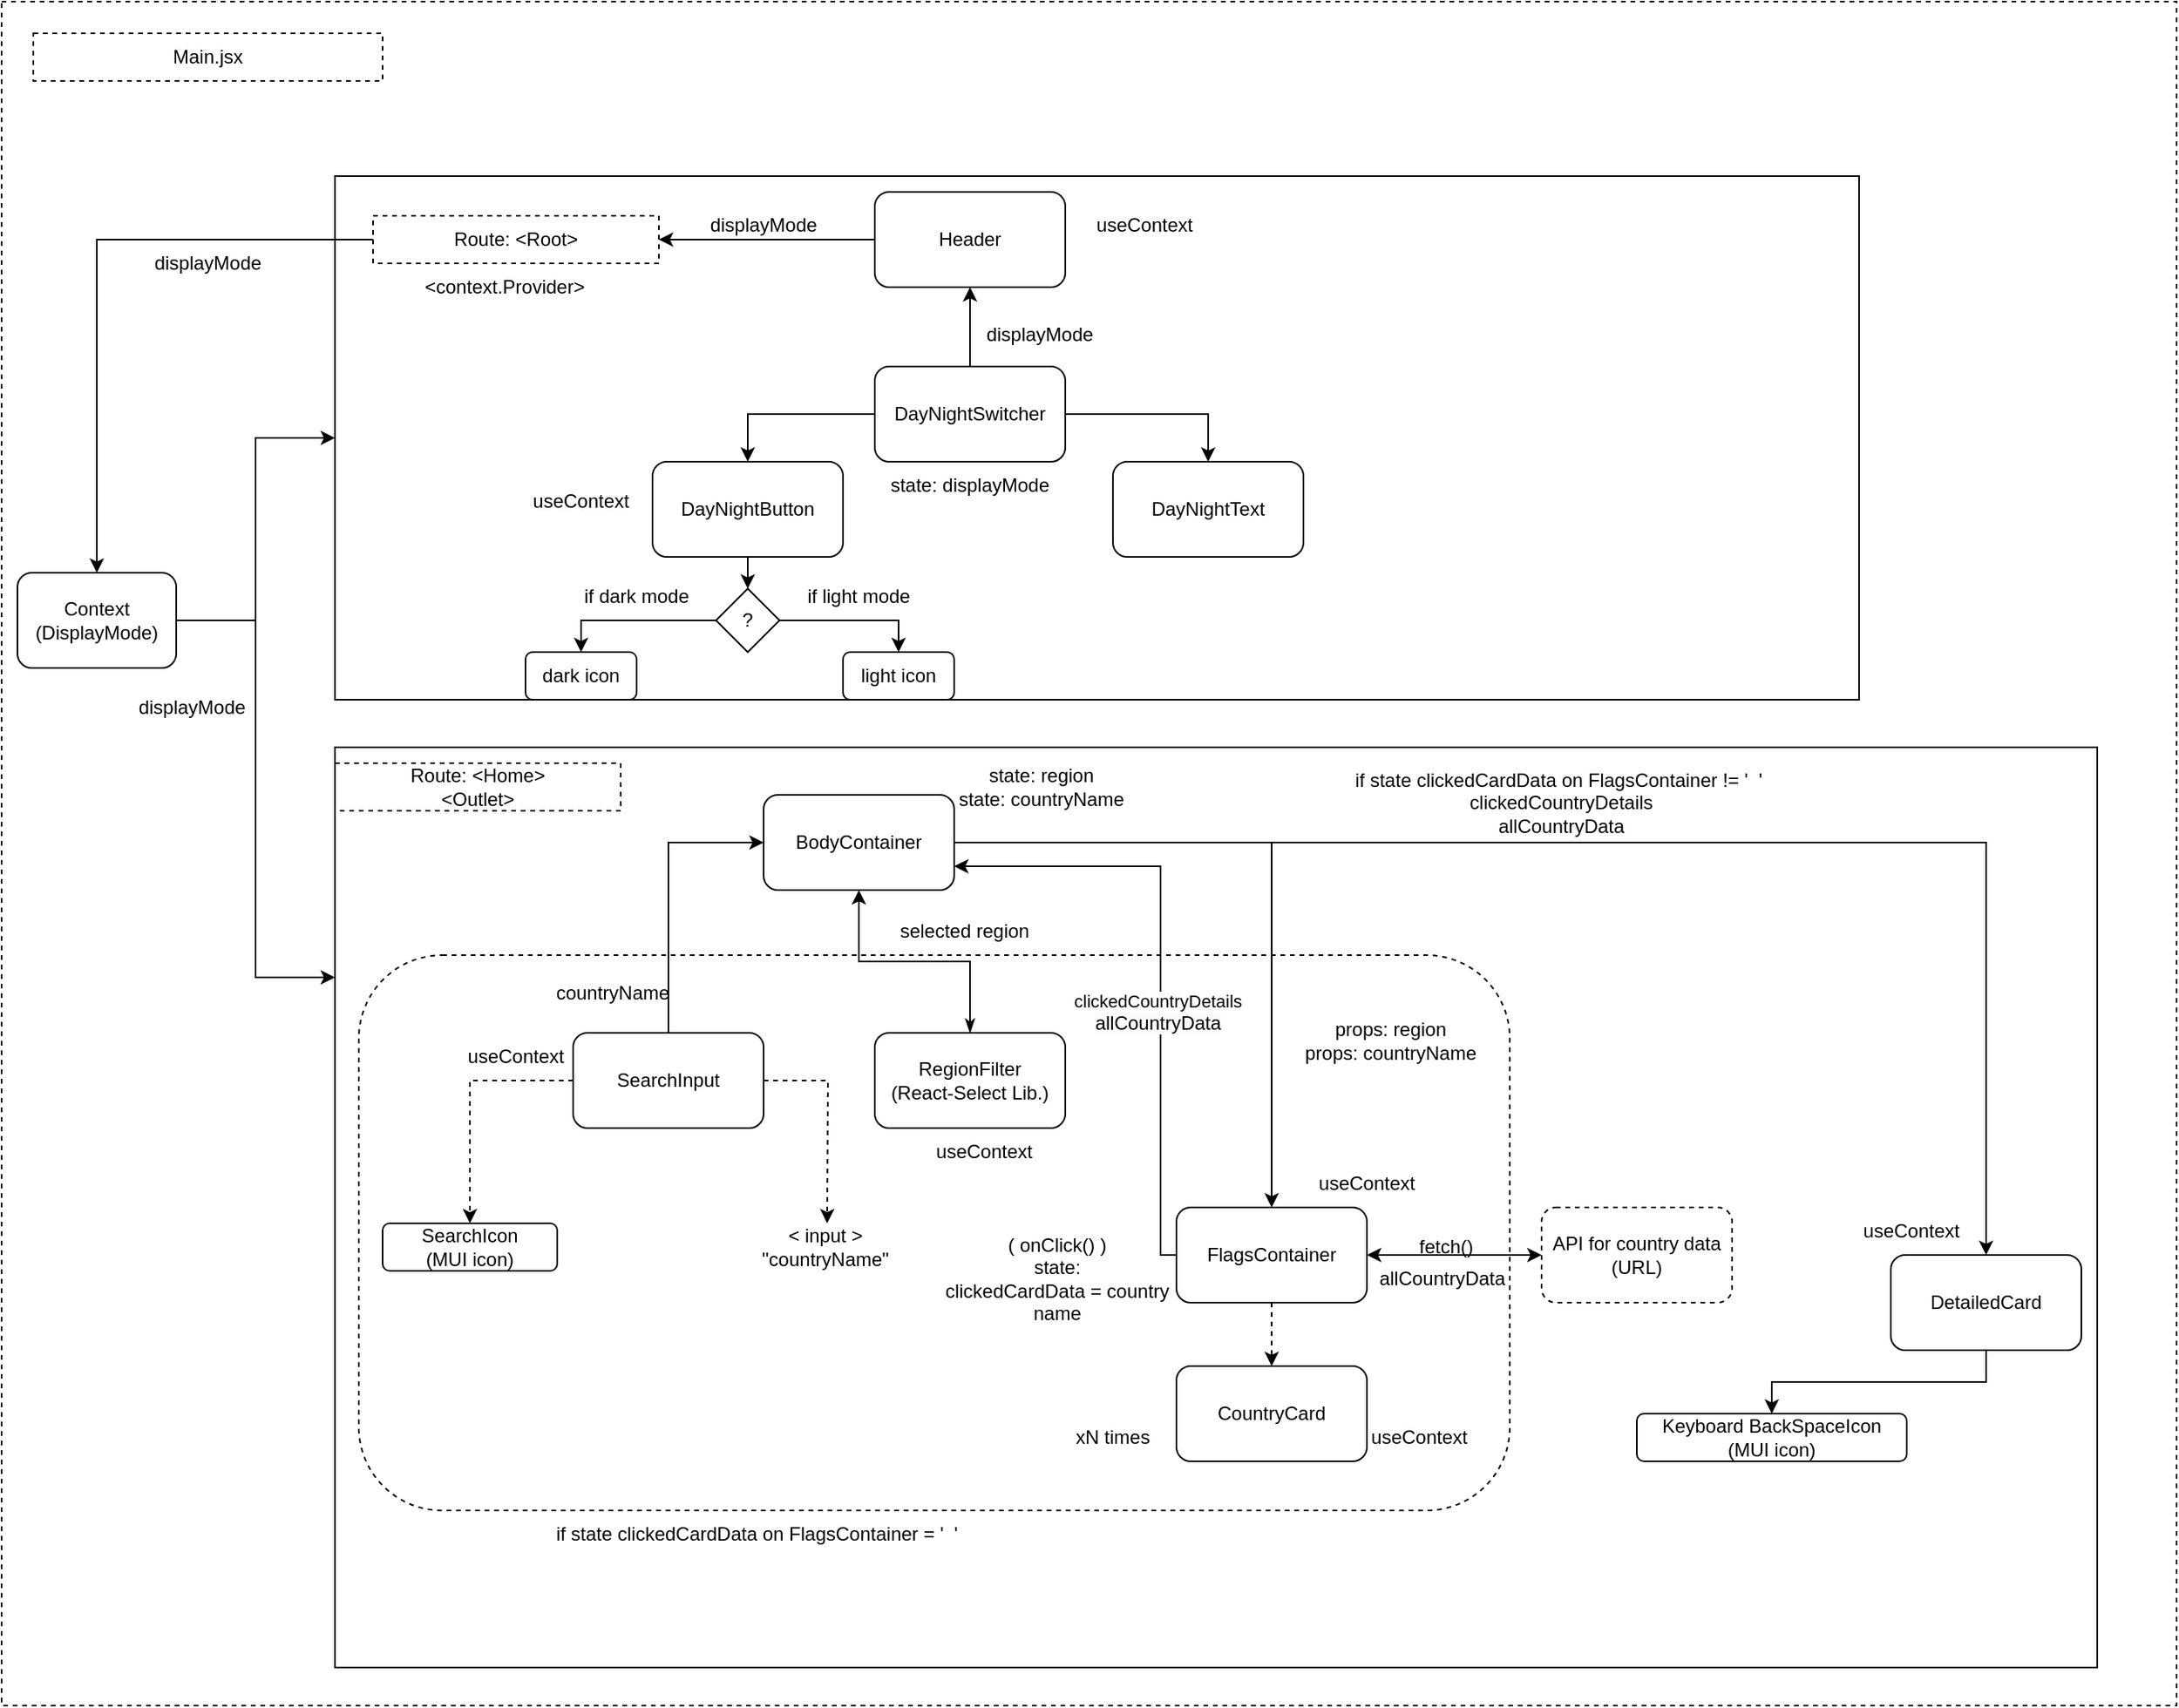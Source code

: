 <mxfile version="20.8.11" type="device"><diagram id="-Nu8J-RwCjUlaswgpH6S" name="Page-1"><mxGraphModel dx="2007" dy="1771" grid="1" gridSize="10" guides="1" tooltips="1" connect="1" arrows="1" fold="1" page="1" pageScale="1" pageWidth="827" pageHeight="1169" math="0" shadow="0"><root><mxCell id="0"/><mxCell id="1" parent="0"/><mxCell id="SHi9zQk9Siz9GZJS3NDz-19" value="" style="rounded=0;whiteSpace=wrap;html=1;dashed=1;strokeColor=default;" parent="1" vertex="1"><mxGeometry x="-730" y="-100" width="1370" height="1074" as="geometry"/></mxCell><mxCell id="GRs-NKsQHJih3pANq5fl-9" value="" style="rounded=0;whiteSpace=wrap;html=1;" parent="1" vertex="1"><mxGeometry x="-520" y="10" width="960" height="330" as="geometry"/></mxCell><mxCell id="ib7N92UQqVUvnPPRWz6G-21" value="&lt;meta charset=&quot;utf-8&quot;&gt;&lt;span style=&quot;color: rgb(0, 0, 0); font-family: Helvetica; font-size: 12px; font-style: normal; font-variant-ligatures: normal; font-variant-caps: normal; font-weight: 400; letter-spacing: normal; orphans: 2; text-align: center; text-indent: 0px; text-transform: none; widows: 2; word-spacing: 0px; -webkit-text-stroke-width: 0px; background-color: rgb(251, 251, 251); text-decoration-thickness: initial; text-decoration-style: initial; text-decoration-color: initial; float: none; display: inline !important;&quot;&gt;allCountryData&lt;/span&gt;" style="rounded=0;whiteSpace=wrap;html=1;" parent="1" vertex="1"><mxGeometry x="-520" y="370" width="1110" height="580" as="geometry"/></mxCell><mxCell id="SHi9zQk9Siz9GZJS3NDz-40" style="edgeStyle=orthogonalEdgeStyle;rounded=0;orthogonalLoop=1;jettySize=auto;html=1;entryX=0.5;entryY=0;entryDx=0;entryDy=0;" parent="1" source="ib7N92UQqVUvnPPRWz6G-4" target="SHi9zQk9Siz9GZJS3NDz-34" edge="1"><mxGeometry relative="1" as="geometry"/></mxCell><mxCell id="ib7N92UQqVUvnPPRWz6G-4" value="BodyContainer" style="rounded=1;whiteSpace=wrap;html=1;" parent="1" vertex="1"><mxGeometry x="-250" y="400" width="120" height="60" as="geometry"/></mxCell><mxCell id="ib7N92UQqVUvnPPRWz6G-22" value="Route: &amp;lt;Home&amp;gt;&lt;br&gt;&amp;lt;Outlet&amp;gt;" style="text;html=1;strokeColor=default;fillColor=none;align=center;verticalAlign=middle;whiteSpace=wrap;rounded=0;dashed=1;" parent="1" vertex="1"><mxGeometry x="-520" y="380" width="180" height="30" as="geometry"/></mxCell><mxCell id="SHi9zQk9Siz9GZJS3NDz-14" style="edgeStyle=orthogonalEdgeStyle;rounded=0;orthogonalLoop=1;jettySize=auto;html=1;entryX=1;entryY=0.5;entryDx=0;entryDy=0;" parent="1" source="GRs-NKsQHJih3pANq5fl-2" target="GRs-NKsQHJih3pANq5fl-11" edge="1"><mxGeometry relative="1" as="geometry"/></mxCell><mxCell id="GRs-NKsQHJih3pANq5fl-2" value="Header" style="whiteSpace=wrap;html=1;rounded=1;" parent="1" vertex="1"><mxGeometry x="-180" y="20" width="120" height="60" as="geometry"/></mxCell><mxCell id="GRs-NKsQHJih3pANq5fl-3" style="edgeStyle=orthogonalEdgeStyle;rounded=0;orthogonalLoop=1;jettySize=auto;html=1;exitX=0;exitY=0.5;exitDx=0;exitDy=0;entryX=0.5;entryY=0;entryDx=0;entryDy=0;" parent="1" source="GRs-NKsQHJih3pANq5fl-5" target="GRs-NKsQHJih3pANq5fl-6" edge="1"><mxGeometry relative="1" as="geometry"/></mxCell><mxCell id="GRs-NKsQHJih3pANq5fl-10" style="edgeStyle=orthogonalEdgeStyle;rounded=0;orthogonalLoop=1;jettySize=auto;html=1;exitX=1;exitY=0.5;exitDx=0;exitDy=0;entryX=0.5;entryY=0;entryDx=0;entryDy=0;" parent="1" source="GRs-NKsQHJih3pANq5fl-5" target="GRs-NKsQHJih3pANq5fl-7" edge="1"><mxGeometry relative="1" as="geometry"/></mxCell><mxCell id="cI3oKXmsHiLIpqOobyuc-10" style="edgeStyle=orthogonalEdgeStyle;rounded=0;orthogonalLoop=1;jettySize=auto;html=1;entryX=0.5;entryY=1;entryDx=0;entryDy=0;" parent="1" source="GRs-NKsQHJih3pANq5fl-5" target="GRs-NKsQHJih3pANq5fl-2" edge="1"><mxGeometry relative="1" as="geometry"/></mxCell><mxCell id="GRs-NKsQHJih3pANq5fl-5" value="DayNightSwitcher" style="whiteSpace=wrap;html=1;rounded=1;" parent="1" vertex="1"><mxGeometry x="-180" y="130" width="120" height="60" as="geometry"/></mxCell><mxCell id="cI3oKXmsHiLIpqOobyuc-5" style="edgeStyle=orthogonalEdgeStyle;rounded=0;orthogonalLoop=1;jettySize=auto;html=1;exitX=0.5;exitY=1;exitDx=0;exitDy=0;entryX=0.5;entryY=0;entryDx=0;entryDy=0;" parent="1" source="GRs-NKsQHJih3pANq5fl-6" target="cI3oKXmsHiLIpqOobyuc-1" edge="1"><mxGeometry relative="1" as="geometry"/></mxCell><mxCell id="GRs-NKsQHJih3pANq5fl-6" value="DayNightButton" style="whiteSpace=wrap;html=1;rounded=1;" parent="1" vertex="1"><mxGeometry x="-320" y="190" width="120" height="60" as="geometry"/></mxCell><mxCell id="GRs-NKsQHJih3pANq5fl-7" value="DayNightText" style="whiteSpace=wrap;html=1;rounded=1;" parent="1" vertex="1"><mxGeometry x="-30" y="190" width="120" height="60" as="geometry"/></mxCell><mxCell id="SHi9zQk9Siz9GZJS3NDz-11" style="edgeStyle=orthogonalEdgeStyle;rounded=0;orthogonalLoop=1;jettySize=auto;html=1;" parent="1" source="GRs-NKsQHJih3pANq5fl-11" target="SHi9zQk9Siz9GZJS3NDz-7" edge="1"><mxGeometry relative="1" as="geometry"/></mxCell><mxCell id="GRs-NKsQHJih3pANq5fl-11" value="Route: &amp;lt;Root&amp;gt;" style="text;html=1;strokeColor=default;fillColor=none;align=center;verticalAlign=middle;whiteSpace=wrap;rounded=0;dashed=1;" parent="1" vertex="1"><mxGeometry x="-496" y="35" width="180" height="30" as="geometry"/></mxCell><mxCell id="cI3oKXmsHiLIpqOobyuc-6" style="edgeStyle=orthogonalEdgeStyle;rounded=0;orthogonalLoop=1;jettySize=auto;html=1;exitX=0;exitY=0.5;exitDx=0;exitDy=0;entryX=0.5;entryY=0;entryDx=0;entryDy=0;" parent="1" source="cI3oKXmsHiLIpqOobyuc-1" target="cI3oKXmsHiLIpqOobyuc-2" edge="1"><mxGeometry relative="1" as="geometry"/></mxCell><mxCell id="cI3oKXmsHiLIpqOobyuc-7" style="edgeStyle=orthogonalEdgeStyle;rounded=0;orthogonalLoop=1;jettySize=auto;html=1;exitX=1;exitY=0.5;exitDx=0;exitDy=0;entryX=0.5;entryY=0;entryDx=0;entryDy=0;" parent="1" source="cI3oKXmsHiLIpqOobyuc-1" target="cI3oKXmsHiLIpqOobyuc-3" edge="1"><mxGeometry relative="1" as="geometry"/></mxCell><mxCell id="cI3oKXmsHiLIpqOobyuc-1" value="?" style="rhombus;whiteSpace=wrap;html=1;" parent="1" vertex="1"><mxGeometry x="-280" y="270" width="40" height="40" as="geometry"/></mxCell><mxCell id="cI3oKXmsHiLIpqOobyuc-2" value="dark icon" style="rounded=1;whiteSpace=wrap;html=1;" parent="1" vertex="1"><mxGeometry x="-400" y="310" width="70" height="30" as="geometry"/></mxCell><mxCell id="cI3oKXmsHiLIpqOobyuc-3" value="light icon" style="rounded=1;whiteSpace=wrap;html=1;" parent="1" vertex="1"><mxGeometry x="-200" y="310" width="70" height="30" as="geometry"/></mxCell><mxCell id="cI3oKXmsHiLIpqOobyuc-8" value="displayMode" style="text;html=1;strokeColor=none;fillColor=none;align=center;verticalAlign=middle;whiteSpace=wrap;rounded=0;" parent="1" vertex="1"><mxGeometry x="-136" y="95" width="120" height="30" as="geometry"/></mxCell><mxCell id="cI3oKXmsHiLIpqOobyuc-14" value="state: displayMode" style="text;html=1;strokeColor=none;fillColor=none;align=center;verticalAlign=middle;whiteSpace=wrap;rounded=0;" parent="1" vertex="1"><mxGeometry x="-180" y="190" width="120" height="30" as="geometry"/></mxCell><mxCell id="cI3oKXmsHiLIpqOobyuc-17" value="if light mode" style="text;html=1;strokeColor=none;fillColor=none;align=center;verticalAlign=middle;whiteSpace=wrap;rounded=0;" parent="1" vertex="1"><mxGeometry x="-250" y="260" width="120" height="30" as="geometry"/></mxCell><mxCell id="cI3oKXmsHiLIpqOobyuc-18" value="if dark mode" style="text;html=1;strokeColor=none;fillColor=none;align=center;verticalAlign=middle;whiteSpace=wrap;rounded=0;" parent="1" vertex="1"><mxGeometry x="-390" y="260" width="120" height="30" as="geometry"/></mxCell><mxCell id="SHi9zQk9Siz9GZJS3NDz-8" style="edgeStyle=orthogonalEdgeStyle;rounded=0;orthogonalLoop=1;jettySize=auto;html=1;entryX=0;entryY=0.25;entryDx=0;entryDy=0;" parent="1" source="SHi9zQk9Siz9GZJS3NDz-7" target="ib7N92UQqVUvnPPRWz6G-21" edge="1"><mxGeometry relative="1" as="geometry"/></mxCell><mxCell id="SHi9zQk9Siz9GZJS3NDz-9" style="edgeStyle=orthogonalEdgeStyle;rounded=0;orthogonalLoop=1;jettySize=auto;html=1;" parent="1" source="SHi9zQk9Siz9GZJS3NDz-7" target="GRs-NKsQHJih3pANq5fl-9" edge="1"><mxGeometry relative="1" as="geometry"/></mxCell><mxCell id="SHi9zQk9Siz9GZJS3NDz-7" value="Context&lt;br&gt;(DisplayMode)" style="whiteSpace=wrap;html=1;rounded=1;" parent="1" vertex="1"><mxGeometry x="-720" y="260" width="100" height="60" as="geometry"/></mxCell><mxCell id="SHi9zQk9Siz9GZJS3NDz-12" value="displayMode" style="text;html=1;strokeColor=none;fillColor=none;align=center;verticalAlign=middle;whiteSpace=wrap;rounded=0;" parent="1" vertex="1"><mxGeometry x="-310" y="26" width="120" height="30" as="geometry"/></mxCell><mxCell id="SHi9zQk9Siz9GZJS3NDz-15" value="displayMode" style="text;html=1;strokeColor=none;fillColor=none;align=center;verticalAlign=middle;whiteSpace=wrap;rounded=0;" parent="1" vertex="1"><mxGeometry x="-660" y="50" width="120" height="30" as="geometry"/></mxCell><mxCell id="SHi9zQk9Siz9GZJS3NDz-17" value="&amp;lt;context.Provider&amp;gt;" style="text;html=1;strokeColor=none;fillColor=none;align=center;verticalAlign=middle;whiteSpace=wrap;rounded=0;" parent="1" vertex="1"><mxGeometry x="-473" y="65" width="120" height="30" as="geometry"/></mxCell><mxCell id="SHi9zQk9Siz9GZJS3NDz-20" value="Main.jsx" style="text;html=1;strokeColor=default;fillColor=none;align=center;verticalAlign=middle;whiteSpace=wrap;rounded=0;dashed=1;" parent="1" vertex="1"><mxGeometry x="-710" y="-80" width="220" height="30" as="geometry"/></mxCell><mxCell id="SHi9zQk9Siz9GZJS3NDz-21" value="displayMode" style="text;html=1;strokeColor=none;fillColor=none;align=center;verticalAlign=middle;whiteSpace=wrap;rounded=0;" parent="1" vertex="1"><mxGeometry x="-670" y="330" width="120" height="30" as="geometry"/></mxCell><mxCell id="SHi9zQk9Siz9GZJS3NDz-22" value="useContext" style="text;html=1;strokeColor=none;fillColor=none;align=center;verticalAlign=middle;whiteSpace=wrap;rounded=0;" parent="1" vertex="1"><mxGeometry x="-70" y="26" width="120" height="30" as="geometry"/></mxCell><mxCell id="SHi9zQk9Siz9GZJS3NDz-23" value="useContext" style="text;html=1;strokeColor=none;fillColor=none;align=center;verticalAlign=middle;whiteSpace=wrap;rounded=0;" parent="1" vertex="1"><mxGeometry x="-425" y="200" width="120" height="30" as="geometry"/></mxCell><mxCell id="SHi9zQk9Siz9GZJS3NDz-32" value="state: region&lt;br&gt;state: countryName" style="text;html=1;strokeColor=none;fillColor=none;align=center;verticalAlign=middle;whiteSpace=wrap;rounded=0;" parent="1" vertex="1"><mxGeometry x="-130" y="380" width="110" height="30" as="geometry"/></mxCell><mxCell id="SHi9zQk9Siz9GZJS3NDz-42" value="" style="rounded=1;whiteSpace=wrap;html=1;dashed=1;strokeColor=default;" parent="1" vertex="1"><mxGeometry x="-505" y="501" width="725" height="350" as="geometry"/></mxCell><mxCell id="EYq1xmfHhxKlh255jRSs-3" value="" style="edgeStyle=orthogonalEdgeStyle;rounded=0;orthogonalLoop=1;jettySize=auto;html=1;" edge="1" parent="1" source="SHi9zQk9Siz9GZJS3NDz-34" target="EYq1xmfHhxKlh255jRSs-2"><mxGeometry relative="1" as="geometry"/></mxCell><mxCell id="SHi9zQk9Siz9GZJS3NDz-34" value="DetailedCard" style="whiteSpace=wrap;html=1;rounded=1;" parent="1" vertex="1"><mxGeometry x="460" y="690" width="120" height="60" as="geometry"/></mxCell><mxCell id="SHi9zQk9Siz9GZJS3NDz-39" value="useContext" style="text;html=1;strokeColor=none;fillColor=none;align=center;verticalAlign=middle;whiteSpace=wrap;rounded=0;" parent="1" vertex="1"><mxGeometry x="413" y="660" width="120" height="30" as="geometry"/></mxCell><mxCell id="fc9Z4mjeqXyYfIT81-rh-6" style="edgeStyle=orthogonalEdgeStyle;rounded=0;orthogonalLoop=1;jettySize=auto;html=1;exitX=1;exitY=0.5;exitDx=0;exitDy=0;dashed=1;" parent="1" source="ib7N92UQqVUvnPPRWz6G-6" edge="1"><mxGeometry relative="1" as="geometry"><mxPoint x="-210" y="670" as="targetPoint"/></mxGeometry></mxCell><mxCell id="fc9Z4mjeqXyYfIT81-rh-7" style="edgeStyle=orthogonalEdgeStyle;rounded=0;orthogonalLoop=1;jettySize=auto;html=1;exitX=0;exitY=0.5;exitDx=0;exitDy=0;dashed=1;" parent="1" source="ib7N92UQqVUvnPPRWz6G-6" target="cI3oKXmsHiLIpqOobyuc-20" edge="1"><mxGeometry relative="1" as="geometry"/></mxCell><mxCell id="ib7N92UQqVUvnPPRWz6G-6" value="SearchInput" style="rounded=1;whiteSpace=wrap;html=1;" parent="1" vertex="1"><mxGeometry x="-370" y="550" width="120" height="60" as="geometry"/></mxCell><mxCell id="ib7N92UQqVUvnPPRWz6G-8" value="RegionFilter&lt;br&gt;(React-Select Lib.)" style="rounded=1;whiteSpace=wrap;html=1;" parent="1" vertex="1"><mxGeometry x="-180" y="550" width="120" height="60" as="geometry"/></mxCell><mxCell id="ib7N92UQqVUvnPPRWz6G-19" value="" style="edgeStyle=orthogonalEdgeStyle;rounded=0;orthogonalLoop=1;jettySize=auto;html=1;dashed=1;" parent="1" source="ib7N92UQqVUvnPPRWz6G-10" target="ib7N92UQqVUvnPPRWz6G-18" edge="1"><mxGeometry relative="1" as="geometry"/></mxCell><mxCell id="SHi9zQk9Siz9GZJS3NDz-46" style="edgeStyle=orthogonalEdgeStyle;rounded=0;orthogonalLoop=1;jettySize=auto;html=1;startArrow=classic;startFill=1;" parent="1" source="ib7N92UQqVUvnPPRWz6G-10" target="SHi9zQk9Siz9GZJS3NDz-45" edge="1"><mxGeometry relative="1" as="geometry"/></mxCell><mxCell id="ib7N92UQqVUvnPPRWz6G-10" value="FlagsContainer" style="rounded=1;whiteSpace=wrap;html=1;" parent="1" vertex="1"><mxGeometry x="10" y="660" width="120" height="60" as="geometry"/></mxCell><mxCell id="ib7N92UQqVUvnPPRWz6G-18" value="CountryCard" style="whiteSpace=wrap;html=1;rounded=1;" parent="1" vertex="1"><mxGeometry x="10" y="760" width="120" height="60" as="geometry"/></mxCell><mxCell id="ib7N92UQqVUvnPPRWz6G-20" value="xN times" style="text;html=1;strokeColor=none;fillColor=none;align=center;verticalAlign=middle;whiteSpace=wrap;rounded=0;" parent="1" vertex="1"><mxGeometry x="-60" y="790" width="60" height="30" as="geometry"/></mxCell><mxCell id="cI3oKXmsHiLIpqOobyuc-20" value="SearchIcon&lt;br&gt;(MUI icon)" style="rounded=1;whiteSpace=wrap;html=1;" parent="1" vertex="1"><mxGeometry x="-490" y="670" width="110" height="30" as="geometry"/></mxCell><mxCell id="fc9Z4mjeqXyYfIT81-rh-3" value="&amp;nbsp;selected region" style="text;html=1;strokeColor=none;fillColor=none;align=center;verticalAlign=middle;whiteSpace=wrap;rounded=0;" parent="1" vertex="1"><mxGeometry x="-180" y="471" width="110" height="30" as="geometry"/></mxCell><mxCell id="fc9Z4mjeqXyYfIT81-rh-11" value="props: region&lt;br&gt;props: countryName" style="text;html=1;strokeColor=none;fillColor=none;align=center;verticalAlign=middle;whiteSpace=wrap;rounded=0;" parent="1" vertex="1"><mxGeometry x="60" y="540" width="170" height="30" as="geometry"/></mxCell><mxCell id="SHi9zQk9Siz9GZJS3NDz-1" value="&amp;lt; input &amp;gt;&lt;br&gt;&quot;countryName&quot;" style="text;html=1;strokeColor=none;fillColor=none;align=center;verticalAlign=middle;whiteSpace=wrap;rounded=0;" parent="1" vertex="1"><mxGeometry x="-271" y="670" width="120" height="30" as="geometry"/></mxCell><mxCell id="SHi9zQk9Siz9GZJS3NDz-24" value="useContext" style="text;html=1;strokeColor=none;fillColor=none;align=center;verticalAlign=middle;whiteSpace=wrap;rounded=0;" parent="1" vertex="1"><mxGeometry x="-466" y="550" width="120" height="30" as="geometry"/></mxCell><mxCell id="SHi9zQk9Siz9GZJS3NDz-27" value="useContext" style="text;html=1;strokeColor=none;fillColor=none;align=center;verticalAlign=middle;whiteSpace=wrap;rounded=0;" parent="1" vertex="1"><mxGeometry x="-171" y="610" width="120" height="30" as="geometry"/></mxCell><mxCell id="SHi9zQk9Siz9GZJS3NDz-28" value="useContext" style="text;html=1;strokeColor=none;fillColor=none;align=center;verticalAlign=middle;whiteSpace=wrap;rounded=0;" parent="1" vertex="1"><mxGeometry x="70" y="630" width="120" height="30" as="geometry"/></mxCell><mxCell id="SHi9zQk9Siz9GZJS3NDz-29" value="useContext" style="text;html=1;strokeColor=none;fillColor=none;align=center;verticalAlign=middle;whiteSpace=wrap;rounded=0;" parent="1" vertex="1"><mxGeometry x="103" y="790" width="120" height="30" as="geometry"/></mxCell><mxCell id="SHi9zQk9Siz9GZJS3NDz-31" value="countryName" style="text;html=1;strokeColor=none;fillColor=none;align=center;verticalAlign=middle;whiteSpace=wrap;rounded=0;" parent="1" vertex="1"><mxGeometry x="-400" y="510" width="110" height="30" as="geometry"/></mxCell><mxCell id="SHi9zQk9Siz9GZJS3NDz-36" value="( onClick() )&lt;br&gt;state: &lt;br&gt;clickedCardData = country name" style="text;html=1;strokeColor=none;fillColor=none;align=center;verticalAlign=middle;whiteSpace=wrap;rounded=0;" parent="1" vertex="1"><mxGeometry x="-140" y="690" width="150" height="30" as="geometry"/></mxCell><mxCell id="SHi9zQk9Siz9GZJS3NDz-38" value="if state clickedCardData on FlagsContainer = '&amp;nbsp; '&amp;nbsp;" style="text;html=1;strokeColor=none;fillColor=none;align=center;verticalAlign=middle;whiteSpace=wrap;rounded=0;" parent="1" vertex="1"><mxGeometry x="-425" y="851" width="345" height="30" as="geometry"/></mxCell><mxCell id="SHi9zQk9Siz9GZJS3NDz-30" style="edgeStyle=orthogonalEdgeStyle;rounded=0;orthogonalLoop=1;jettySize=auto;html=1;entryX=0;entryY=0.5;entryDx=0;entryDy=0;" parent="1" source="ib7N92UQqVUvnPPRWz6G-6" target="ib7N92UQqVUvnPPRWz6G-4" edge="1"><mxGeometry relative="1" as="geometry"/></mxCell><mxCell id="fc9Z4mjeqXyYfIT81-rh-4" style="edgeStyle=orthogonalEdgeStyle;rounded=0;orthogonalLoop=1;jettySize=auto;html=1;exitX=0.5;exitY=0;exitDx=0;exitDy=0;entryX=0.5;entryY=1;entryDx=0;entryDy=0;startArrow=classicThin;startFill=1;" parent="1" source="ib7N92UQqVUvnPPRWz6G-8" target="ib7N92UQqVUvnPPRWz6G-4" edge="1"><mxGeometry relative="1" as="geometry"/></mxCell><mxCell id="SHi9zQk9Siz9GZJS3NDz-41" style="edgeStyle=orthogonalEdgeStyle;rounded=0;orthogonalLoop=1;jettySize=auto;html=1;exitX=0;exitY=0.5;exitDx=0;exitDy=0;entryX=1;entryY=0.75;entryDx=0;entryDy=0;" parent="1" source="ib7N92UQqVUvnPPRWz6G-10" target="ib7N92UQqVUvnPPRWz6G-4" edge="1"><mxGeometry relative="1" as="geometry"><Array as="points"><mxPoint y="690"/><mxPoint y="445"/></Array></mxGeometry></mxCell><mxCell id="nhCJm_V8OQm9ZSxB9lG--3" value="clickedCountryDetails&lt;br style=&quot;border-color: var(--border-color); font-size: 12px; background-color: rgb(251, 251, 251);&quot;&gt;&lt;span style=&quot;font-size: 12px; background-color: rgb(251, 251, 251);&quot;&gt;allCountryData&lt;/span&gt;" style="edgeLabel;html=1;align=center;verticalAlign=middle;resizable=0;points=[];" parent="SHi9zQk9Siz9GZJS3NDz-41" vertex="1" connectable="0"><mxGeometry x="-0.153" y="2" relative="1" as="geometry"><mxPoint as="offset"/></mxGeometry></mxCell><mxCell id="fc9Z4mjeqXyYfIT81-rh-10" style="edgeStyle=orthogonalEdgeStyle;rounded=0;orthogonalLoop=1;jettySize=auto;html=1;exitX=1;exitY=0.5;exitDx=0;exitDy=0;entryX=0.5;entryY=0;entryDx=0;entryDy=0;startArrow=none;startFill=0;" parent="1" source="ib7N92UQqVUvnPPRWz6G-4" target="ib7N92UQqVUvnPPRWz6G-10" edge="1"><mxGeometry relative="1" as="geometry"/></mxCell><mxCell id="SHi9zQk9Siz9GZJS3NDz-44" value="if state clickedCardData on FlagsContainer != '&amp;nbsp; '&amp;nbsp;&lt;br&gt;clickedCountryDetails&lt;br style=&quot;border-color: var(--border-color);&quot;&gt;&lt;span style=&quot;border-color: var(--border-color);&quot;&gt;allCountryData&lt;/span&gt;" style="text;html=1;strokeColor=none;fillColor=none;align=center;verticalAlign=middle;whiteSpace=wrap;rounded=0;" parent="1" vertex="1"><mxGeometry x="80" y="390" width="345" height="30" as="geometry"/></mxCell><mxCell id="SHi9zQk9Siz9GZJS3NDz-45" value="API for country data&lt;br&gt;(URL)" style="rounded=1;whiteSpace=wrap;html=1;dashed=1;strokeColor=default;" parent="1" vertex="1"><mxGeometry x="240" y="660" width="120" height="60" as="geometry"/></mxCell><mxCell id="SHi9zQk9Siz9GZJS3NDz-47" value="fetch()" style="text;html=1;strokeColor=none;fillColor=none;align=center;verticalAlign=middle;whiteSpace=wrap;rounded=0;" parent="1" vertex="1"><mxGeometry x="120" y="670" width="120" height="30" as="geometry"/></mxCell><mxCell id="nhCJm_V8OQm9ZSxB9lG--4" value="allCountryData" style="text;html=1;strokeColor=none;fillColor=none;align=center;verticalAlign=middle;whiteSpace=wrap;rounded=0;" parent="1" vertex="1"><mxGeometry x="120" y="690" width="115" height="30" as="geometry"/></mxCell><mxCell id="EYq1xmfHhxKlh255jRSs-2" value="Keyboard BackSpaceIcon&lt;br&gt;(MUI icon)" style="whiteSpace=wrap;html=1;rounded=1;" vertex="1" parent="1"><mxGeometry x="300" y="790" width="170" height="30" as="geometry"/></mxCell></root></mxGraphModel></diagram></mxfile>